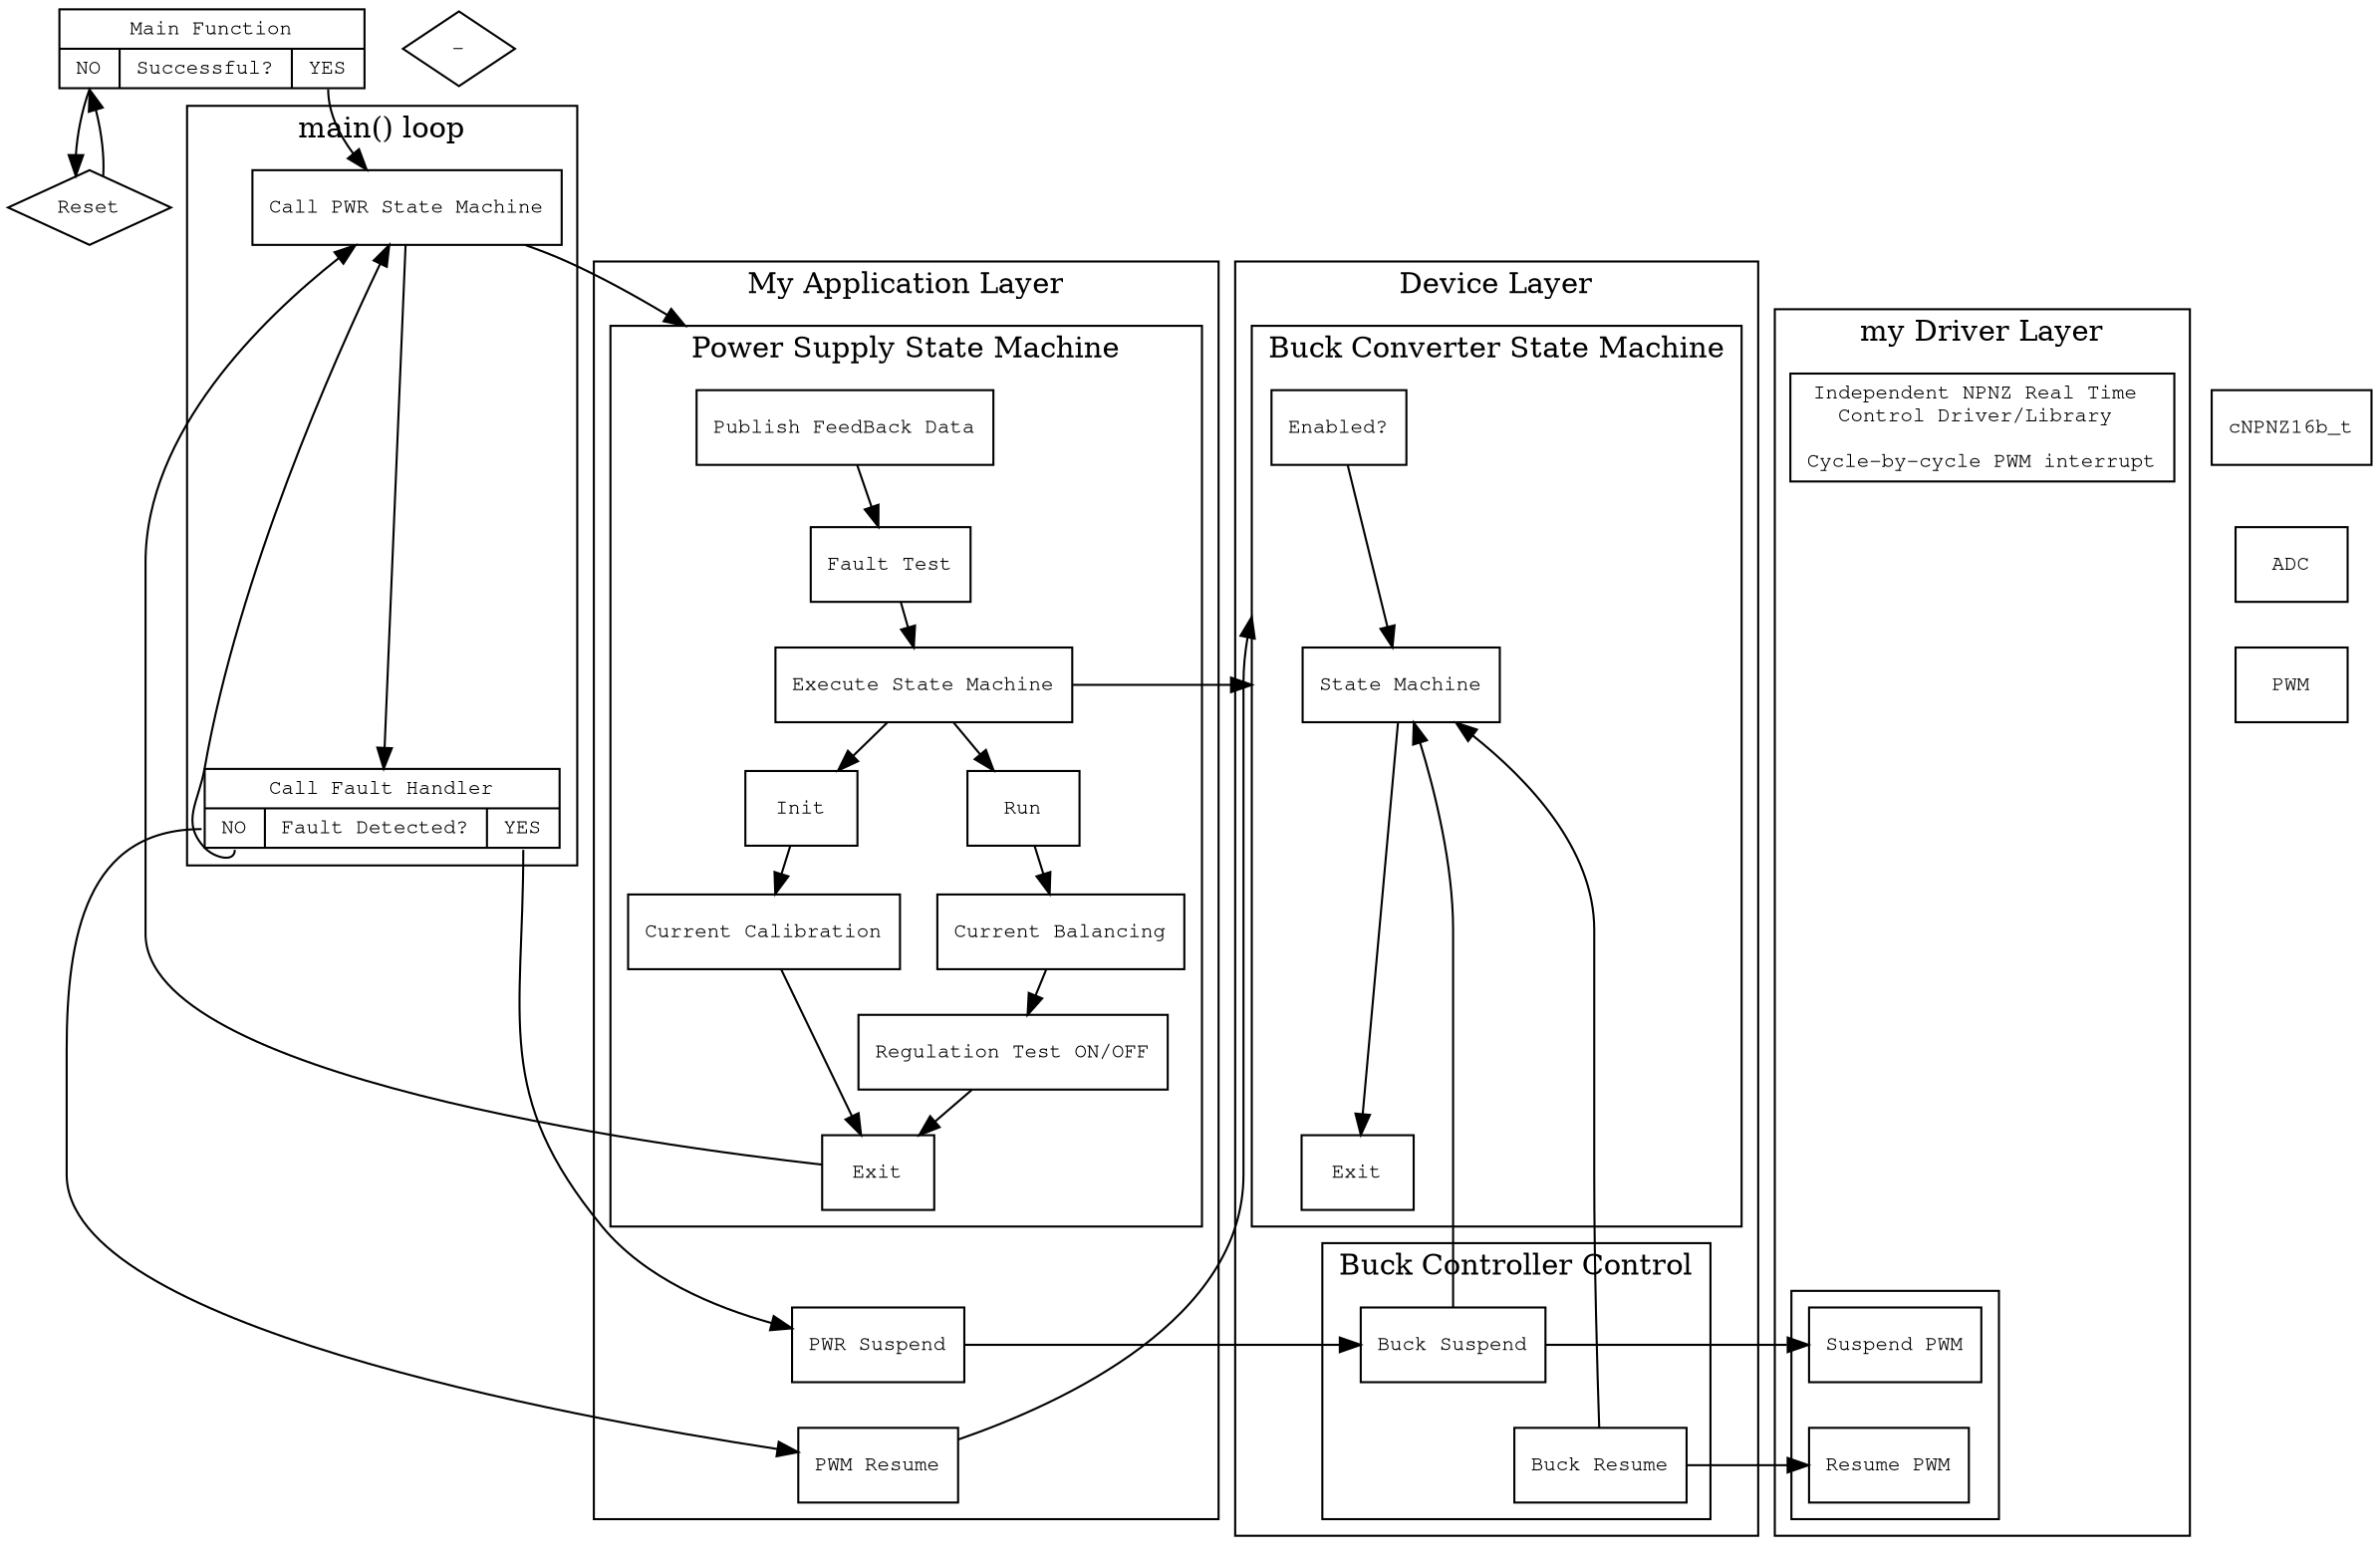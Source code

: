 digraph power_control_flowchart
{ 
    compound=true;
    newrank=true;
    center =true;

    node [fontname = "Consolas, 'Courier New', Courier, Sans-Serif"];
    node [fontsize = 10];
    node [shape = box]; call_PWR_SM; Init; Run;
    node [shape = box]; FB_data; fault_test; exec_State_Machine; current_cal; current_bal; reg_test; exit; PWR_suspend; PWR_resume;
    node [shape = box]; enabled; State_machine; exit1; Buck_suspend; Buck_resume; 
    node [shape = box]; NPNZ_control; Suspend_PWM; Resume_PWM; PWM; ADC; cNPNZ;
    node [shape = record]; Success; Fault_detected;
    node [shape = diamond]; Reset;  
       
    Reset [label="Reset"];
    Success [label="{Main Function |{<f0> NO|<f1> Successful?|<f2> YES}}"];
       
    subgraph cluster_loop
    {
        label="main() loop";
        call_PWR_SM [label="Call PWR State Machine" URL="@ref appPowerSupply_Execute"];
        Fault_detected [label="{Call Fault Handler |{<f0> NO|<f1> Fault Detected?|<f2> YES}}" URL="@ref appFaultMonitor_Execute"]; 
    }
  
    subgraph cluster0 {

        subgraph cluster00
        {
            label="Power Supply State Machine";
            FB_data [label="Publish FeedBack Data" URL="@ref appPowerSupply_Execute"]; 
            fault_test [label="Fault Test"]; 
            exec_State_Machine [label="Execute State Machine" URL="@ref drv_BuckConverter_Execute"]; 
            Init [label="Init"];
            Run [label="Run"]
            current_cal [label="Current Calibration" URL="@ref appPowerSupply_CurrentSenseCalibration"]; 
            current_bal[label="Current Balancing" URL="@ref appPowerSupply_CurrentBalancing"];
            reg_test [label="Regulation Test ON/OFF"]; 
            exit[label="Exit"]; 
        }

        PWR_suspend [label="PWR Suspend"]; 
        PWR_resume [label="PWM Resume"];
        label="My Application Layer";
    }

    subgraph cluster1 
    {
        subgraph cluster10 
        {
            label="Buck Converter State Machine";
            enabled [label="Enabled?"]; 
            State_machine [label="State Machine" URL="@ref buck_state_machine"]; 
            exit1 [label="Exit"]; 
        }
        
        subgraph cluster11 
        {
            label="Buck Controller Control";
            Buck_suspend [label="Buck Suspend"]; 
            Buck_resume [label="Buck Resume"];
        }    
        
        label="Device Layer";
    }

    subgraph cluster2 
    {
        NPNZ_control [label="Independent NPNZ Real Time \nControl Driver/Library \n \nCycle-by-cycle PWM interrupt" URL="@ref npnz16b.h"];
        subgraph cluster20{
            Suspend_PWM [label="Suspend PWM"]; 
            Resume_PWM [label="Resume PWM"]; 
        }
        label="my Driver Layer";
    }
  
    PWM [label="PWM"];
    ADC [label="ADC"];
    cNPNZ [label="cNPNZ16b_t"];
  
    Reset -> Success;
    "Success":f0 -> Reset;
    "Success":f2 -> call_PWR_SM [ltail=yes1 lhead=main_loop];
    call_PWR_SM -> Fault_detected;
    "Fault_detected":f2 -> PWR_suspend -> Buck_suspend -> Suspend_PWM;
    "Fault_detected":f0 -> call_PWR_SM [lhead=main_loop];
  
    call_PWR_SM -> FB_data [ltail=call_PWR_SM lhead=cluster00];
    FB_data -> fault_test -> exec_State_Machine -> Init -> current_cal -> exit;
    exec_State_Machine -> Run -> current_bal -> reg_test -> exit;
    exec_State_Machine -> State_machine [ltail=exec_State_Machine lhead=cluster10];
    exit -> call_PWR_SM;
    Buck_suspend -> State_machine;
    Buck_resume -> State_machine;
    "Fault_detected":f0 -> PWR_resume;
    PWR_resume -> enabled [ltail=PWR_resume lhead=cluster10];
    Buck_resume -> Resume_PWM;
    enabled -> State_machine -> exit1;
       
    PWM <-> NPNZ_control;
    ADC <-> NPNZ_control;
    cNPNZ <-> NPNZ_control;
  		
    exit -> PWR_suspend -> PWR_resume [style=invis];	
    Fault_detected -> current_cal [style=invis];
    call_PWR_SM -> FB_data ->State_machine [style=invis];
    exit -> exit1 [style=invis];
    call_PWR_SM -> fault_test -> State_machine -> NPNZ_control [style=invis];
    cNPNZ -> ADC -> PWM [style=invis];		
 
    ranksep=0.3;
    {rank=same; FB_data; enabled; NPNZ_control; cNPNZ;}
    {rank=same; fault_test;ADC;}
    {rank=same; exec_State_Machine; State_machine;PWM;}
    {rank=same; exit;exit1;}
    {rank=same;PWR_suspend;Buck_suspend; Suspend_PWM;}
    {rank=sink; PWR_resume; Buck_resume; Resume_PWM;} 
 
}

digraph Firmware
{ 
    node [fontname = "Consolas, 'Courier New', Courier, Sans-Serif"];
    node [fontsize = 10];
    node [shape = box]; State_Initialize; State_Reset; State_Standby; State_RampUp; State_Online;State_Error;    
    node [shape = box]; call_PCSM; call_FH; 
    node [shape = box]; system_init; appPS_Init; appFM_init; enable_TMR; config_procedure_check;
    node [shape = box]; yes1;yes2;no1;no2;
    node [shape = oval]; Fault_Handler; Power_Control_SM;
    node [shape = diamond]; Success; Reset; timer_expired;
 
    graph [rankdir="TB"] 
    {
        Reset [label="Reset"];

        subgraph cluster0 
        {      
            system_init [label="System Initialize" URL="@ref SYSTEM_Initialize"]; 
            appPS_Init [label="Initialize buck converter object \nand state machine " URL="@ref appPowerSupply_Initialize"];
            appFM_init [label="Initialize fault object \nand fault handler task" URL="@ref appFaultMonitor_Initialize"];
            enable_TMR [label="Enable main Timer"];
            config_procedure_check [label="Configuration procedure check"];
            Success [label="Successful?"]
            yes1 [label = "YES"];
            no1 [label = "NO"];
            label="Device Start-Up";
            fontname="Helvetica, Arial, Sans-Serif";
            fontsize=12;
        }

        subgraph cluster1 
        {    
            timer_expired [label="100usec Timer expired?"];
            yes2 [label = "YES"];
            no2 [label = "NO"]; 
            call_PCSM [label="Call Power Control State Machine" URL="@ref appPowerSupply_Execute"];
            call_FH [label="call Fault Handler" URL="@ref appFaultMonitor_Execute"];
            label="Main Loop";
            fontname="Helvetica, Arial, Sans-Serif";
            fontsize=12;
        }

        subgraph cluster2 
        {    
            Power_Control_SM [label="Power Control State Machine" URL="@ref buck_state_machine"];
            State_Initialize [label="State Initialize" URL="@ref State_Initialize"];
            State_Reset [label="State Reset" URL="@ref State_Reset"];
            State_Standby [label="State Standby" URL="@ref State_Standby"]; 
            State_RampUp [label="State Ramp Up" URL="@ref State_RampUp"]; 
            State_Online [label="State Online" URL="@ref State_Online"];
            State_Error [label="State Error" URL="@ref State_Error"];
            Fault_Handler [label="Fault Handler"];
            label="Task Layer";
            fontname="Helvetica, Arial, Sans-Serif";
            fontsize=12;
        }

		Reset -> system_init -> appPS_Init -> appFM_init -> enable_TMR -> config_procedure_check -> Success -> no1 -> Reset;
		Success -> yes1 -> timer_expired -> no2 -> timer_expired;
		timer_expired -> yes2 -> call_PCSM -> call_FH -> timer_expired;
		call_PCSM -> Power_Control_SM -> State_Initialize->State_Reset->State_Standby->State_RampUp->State_Online;
		State_Error -> State_Reset;
		call_FH -> Fault_Handler -> State_Error;

    }

}

